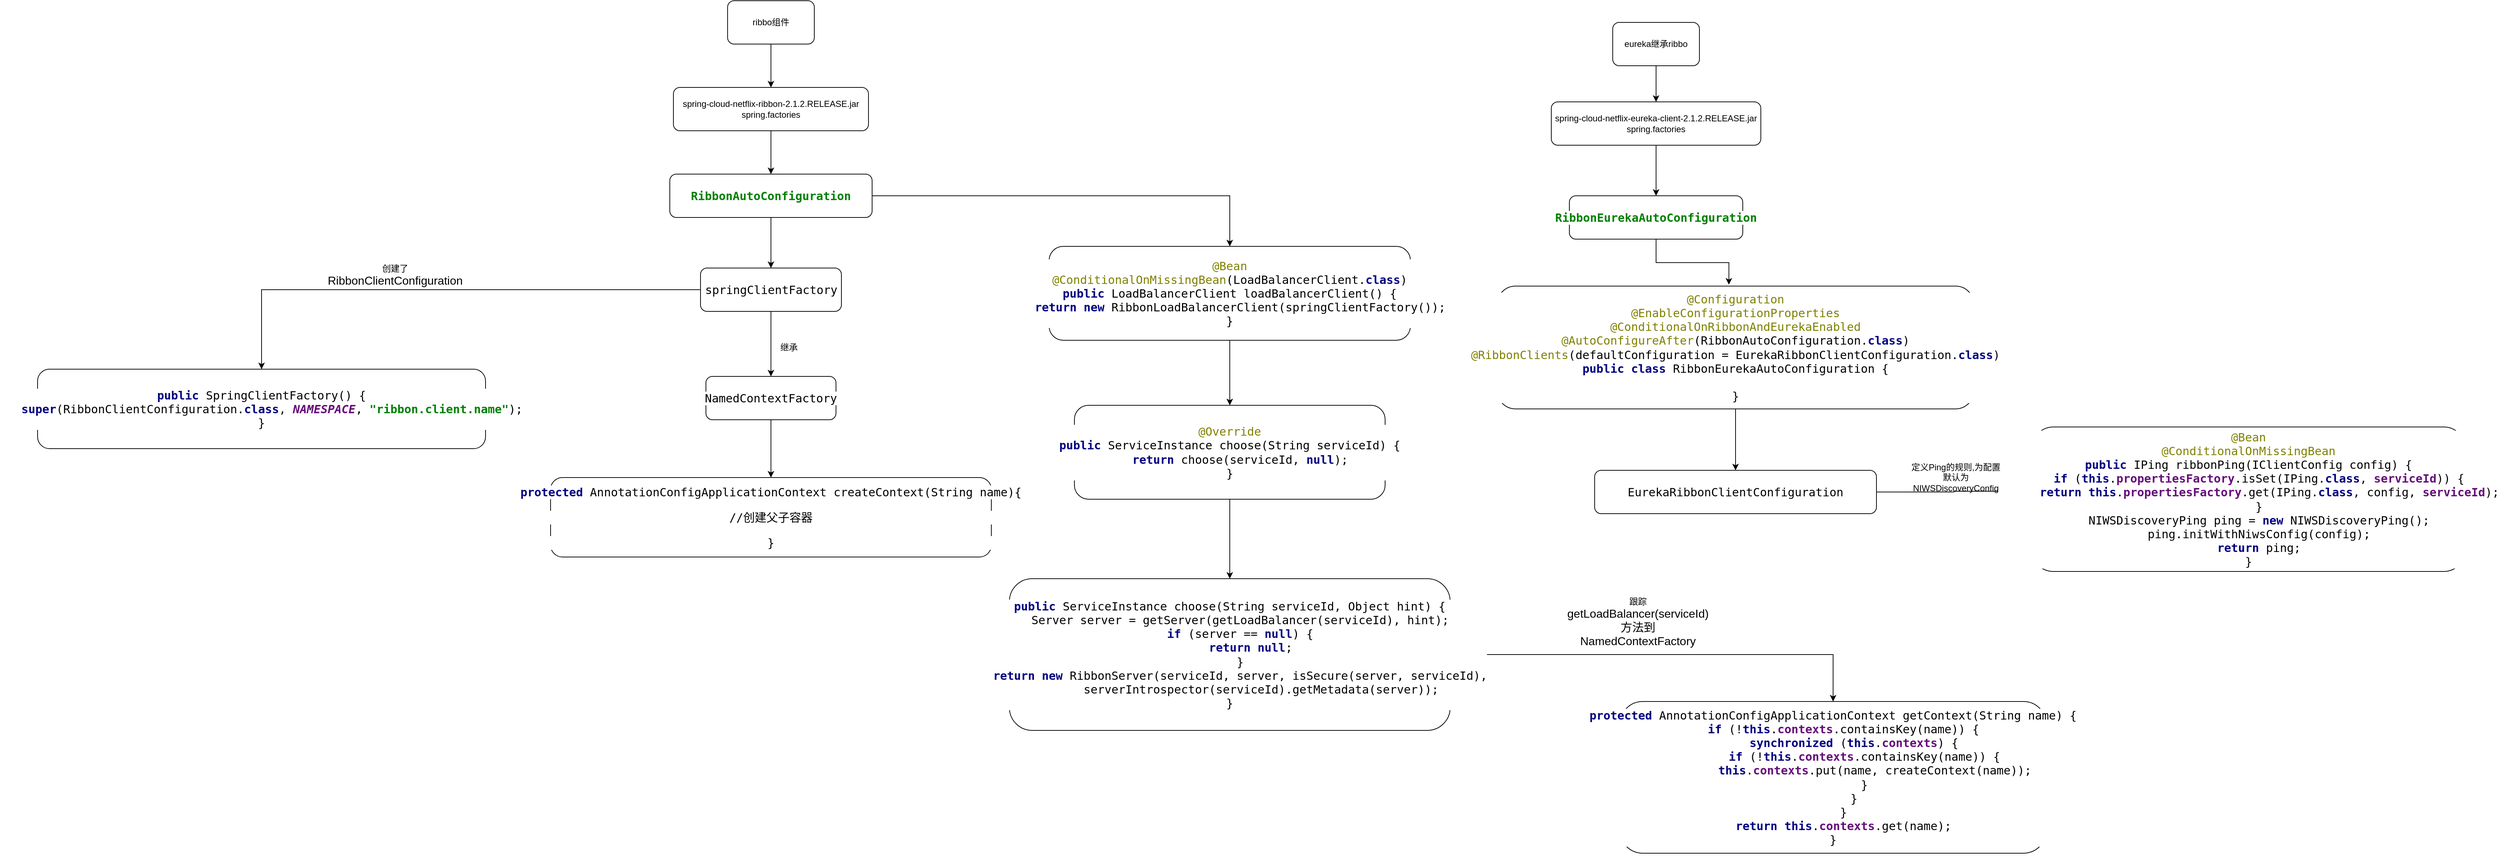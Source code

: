 <mxfile version="14.2.7" type="github">
  <diagram id="s-E9I-J_Y93IWlwAKrD2" name="Page-1">
    <mxGraphModel dx="1894" dy="1655" grid="1" gridSize="10" guides="1" tooltips="1" connect="1" arrows="1" fold="1" page="1" pageScale="1" pageWidth="827" pageHeight="1169" math="0" shadow="0">
      <root>
        <mxCell id="0" />
        <mxCell id="1" parent="0" />
        <mxCell id="WCGH3zQjEyVRS78NS4z2-3" style="edgeStyle=orthogonalEdgeStyle;rounded=0;orthogonalLoop=1;jettySize=auto;html=1;" edge="1" parent="1" source="WCGH3zQjEyVRS78NS4z2-1" target="WCGH3zQjEyVRS78NS4z2-2">
          <mxGeometry relative="1" as="geometry" />
        </mxCell>
        <mxCell id="WCGH3zQjEyVRS78NS4z2-1" value="spring-cloud-netflix-ribbon-2.1.2.RELEASE.jar&lt;br&gt;spring.factories" style="rounded=1;whiteSpace=wrap;html=1;" vertex="1" parent="1">
          <mxGeometry x="260" y="90" width="270" height="60" as="geometry" />
        </mxCell>
        <mxCell id="WCGH3zQjEyVRS78NS4z2-6" style="edgeStyle=orthogonalEdgeStyle;rounded=0;orthogonalLoop=1;jettySize=auto;html=1;" edge="1" parent="1" source="WCGH3zQjEyVRS78NS4z2-2" target="WCGH3zQjEyVRS78NS4z2-4">
          <mxGeometry relative="1" as="geometry" />
        </mxCell>
        <mxCell id="WCGH3zQjEyVRS78NS4z2-12" style="edgeStyle=orthogonalEdgeStyle;rounded=0;orthogonalLoop=1;jettySize=auto;html=1;entryX=0.5;entryY=0;entryDx=0;entryDy=0;" edge="1" parent="1" source="WCGH3zQjEyVRS78NS4z2-2" target="WCGH3zQjEyVRS78NS4z2-11">
          <mxGeometry relative="1" as="geometry" />
        </mxCell>
        <mxCell id="WCGH3zQjEyVRS78NS4z2-2" value="&lt;pre style=&quot;background-color: rgb(255 , 255 , 255) ; font-size: 12pt&quot;&gt;&lt;span style=&quot;color: #008000 ; font-weight: bold&quot;&gt;RibbonAutoConfiguration&lt;/span&gt;&lt;/pre&gt;" style="rounded=1;whiteSpace=wrap;html=1;" vertex="1" parent="1">
          <mxGeometry x="255" y="210" width="280" height="60" as="geometry" />
        </mxCell>
        <mxCell id="WCGH3zQjEyVRS78NS4z2-7" style="edgeStyle=orthogonalEdgeStyle;rounded=0;orthogonalLoop=1;jettySize=auto;html=1;" edge="1" parent="1" source="WCGH3zQjEyVRS78NS4z2-4" target="WCGH3zQjEyVRS78NS4z2-5">
          <mxGeometry relative="1" as="geometry" />
        </mxCell>
        <mxCell id="WCGH3zQjEyVRS78NS4z2-23" style="edgeStyle=orthogonalEdgeStyle;rounded=0;orthogonalLoop=1;jettySize=auto;html=1;" edge="1" parent="1" source="WCGH3zQjEyVRS78NS4z2-4" target="WCGH3zQjEyVRS78NS4z2-22">
          <mxGeometry relative="1" as="geometry" />
        </mxCell>
        <mxCell id="WCGH3zQjEyVRS78NS4z2-4" value="&lt;pre style=&quot;background-color: rgb(255 , 255 , 255) ; font-size: 12pt&quot;&gt;springClientFactory&lt;/pre&gt;" style="rounded=1;whiteSpace=wrap;html=1;" vertex="1" parent="1">
          <mxGeometry x="297.5" y="340" width="195" height="60" as="geometry" />
        </mxCell>
        <mxCell id="WCGH3zQjEyVRS78NS4z2-10" style="edgeStyle=orthogonalEdgeStyle;rounded=0;orthogonalLoop=1;jettySize=auto;html=1;exitX=0.5;exitY=1;exitDx=0;exitDy=0;" edge="1" parent="1" source="WCGH3zQjEyVRS78NS4z2-5" target="WCGH3zQjEyVRS78NS4z2-9">
          <mxGeometry relative="1" as="geometry" />
        </mxCell>
        <mxCell id="WCGH3zQjEyVRS78NS4z2-5" value="&lt;pre style=&quot;background-color: rgb(255 , 255 , 255) ; font-size: 12pt&quot;&gt;NamedContextFactory&lt;/pre&gt;" style="rounded=1;whiteSpace=wrap;html=1;" vertex="1" parent="1">
          <mxGeometry x="305" y="490" width="180" height="60" as="geometry" />
        </mxCell>
        <mxCell id="WCGH3zQjEyVRS78NS4z2-8" value="继承" style="text;html=1;strokeColor=none;fillColor=none;align=center;verticalAlign=middle;whiteSpace=wrap;rounded=0;" vertex="1" parent="1">
          <mxGeometry x="400" y="440" width="40" height="20" as="geometry" />
        </mxCell>
        <mxCell id="WCGH3zQjEyVRS78NS4z2-9" value="&lt;pre style=&quot;background-color: rgb(255 , 255 , 255) ; font-size: 12pt&quot;&gt;&lt;span style=&quot;color: #000080 ; font-weight: bold&quot;&gt;protected &lt;/span&gt;AnnotationConfigApplicationContext createContext(String name){&lt;/pre&gt;&lt;pre style=&quot;background-color: rgb(255 , 255 , 255) ; font-size: 12pt&quot;&gt;//创建父子容器&lt;/pre&gt;&lt;pre style=&quot;background-color: rgb(255 , 255 , 255) ; font-size: 12pt&quot;&gt;}&lt;/pre&gt;" style="rounded=1;whiteSpace=wrap;html=1;" vertex="1" parent="1">
          <mxGeometry x="90" y="630" width="610" height="110" as="geometry" />
        </mxCell>
        <mxCell id="WCGH3zQjEyVRS78NS4z2-14" style="edgeStyle=orthogonalEdgeStyle;rounded=0;orthogonalLoop=1;jettySize=auto;html=1;entryX=0.5;entryY=0;entryDx=0;entryDy=0;" edge="1" parent="1" source="WCGH3zQjEyVRS78NS4z2-11" target="WCGH3zQjEyVRS78NS4z2-13">
          <mxGeometry relative="1" as="geometry" />
        </mxCell>
        <mxCell id="WCGH3zQjEyVRS78NS4z2-11" value="&lt;pre style=&quot;background-color: rgb(255 , 255 , 255) ; font-size: 12pt&quot;&gt;&lt;span style=&quot;color: #808000&quot;&gt;@Bean&lt;br&gt;&lt;/span&gt;&lt;span style=&quot;color: #808000&quot;&gt;@ConditionalOnMissingBean&lt;/span&gt;(LoadBalancerClient.&lt;span style=&quot;color: #000080 ; font-weight: bold&quot;&gt;class&lt;/span&gt;)&lt;br&gt;&lt;span style=&quot;color: #000080 ; font-weight: bold&quot;&gt;public &lt;/span&gt;LoadBalancerClient loadBalancerClient() {&lt;br&gt;   &lt;span style=&quot;color: #000080 ; font-weight: bold&quot;&gt;return new &lt;/span&gt;RibbonLoadBalancerClient(springClientFactory());&lt;br&gt;}&lt;/pre&gt;" style="rounded=1;whiteSpace=wrap;html=1;" vertex="1" parent="1">
          <mxGeometry x="780" y="310" width="500" height="130" as="geometry" />
        </mxCell>
        <mxCell id="WCGH3zQjEyVRS78NS4z2-16" style="edgeStyle=orthogonalEdgeStyle;rounded=0;orthogonalLoop=1;jettySize=auto;html=1;" edge="1" parent="1" source="WCGH3zQjEyVRS78NS4z2-13" target="WCGH3zQjEyVRS78NS4z2-15">
          <mxGeometry relative="1" as="geometry" />
        </mxCell>
        <mxCell id="WCGH3zQjEyVRS78NS4z2-13" value="&lt;pre style=&quot;background-color: rgb(255 , 255 , 255) ; font-size: 12pt&quot;&gt;&lt;span style=&quot;color: #808000&quot;&gt;@Override&lt;br&gt;&lt;/span&gt;&lt;span style=&quot;color: #000080 ; font-weight: bold&quot;&gt;public &lt;/span&gt;ServiceInstance choose(String serviceId) {&lt;br&gt;   &lt;span style=&quot;color: #000080 ; font-weight: bold&quot;&gt;return &lt;/span&gt;choose(serviceId, &lt;span style=&quot;color: #000080 ; font-weight: bold&quot;&gt;null&lt;/span&gt;);&lt;br&gt;}&lt;/pre&gt;" style="rounded=1;whiteSpace=wrap;html=1;" vertex="1" parent="1">
          <mxGeometry x="815" y="530" width="430" height="130" as="geometry" />
        </mxCell>
        <mxCell id="WCGH3zQjEyVRS78NS4z2-20" style="edgeStyle=orthogonalEdgeStyle;rounded=0;orthogonalLoop=1;jettySize=auto;html=1;entryX=0.5;entryY=0;entryDx=0;entryDy=0;" edge="1" parent="1" source="WCGH3zQjEyVRS78NS4z2-15" target="WCGH3zQjEyVRS78NS4z2-17">
          <mxGeometry relative="1" as="geometry" />
        </mxCell>
        <mxCell id="WCGH3zQjEyVRS78NS4z2-15" value="&lt;pre style=&quot;background-color: rgb(255 , 255 , 255) ; font-size: 12pt&quot;&gt;&lt;span style=&quot;color: #000080 ; font-weight: bold&quot;&gt;public &lt;/span&gt;ServiceInstance choose(String serviceId, Object hint) {&lt;br&gt;   Server server = getServer(getLoadBalancer(serviceId), hint);&lt;br&gt;   &lt;span style=&quot;color: #000080 ; font-weight: bold&quot;&gt;if &lt;/span&gt;(server == &lt;span style=&quot;color: #000080 ; font-weight: bold&quot;&gt;null&lt;/span&gt;) {&lt;br&gt;      &lt;span style=&quot;color: #000080 ; font-weight: bold&quot;&gt;return null&lt;/span&gt;;&lt;br&gt;   }&lt;br&gt;   &lt;span style=&quot;color: #000080 ; font-weight: bold&quot;&gt;return new &lt;/span&gt;RibbonServer(serviceId, server, isSecure(server, serviceId),&lt;br&gt;         serverIntrospector(serviceId).getMetadata(server));&lt;br&gt;}&lt;/pre&gt;" style="rounded=1;whiteSpace=wrap;html=1;" vertex="1" parent="1">
          <mxGeometry x="725" y="770" width="610" height="210" as="geometry" />
        </mxCell>
        <mxCell id="WCGH3zQjEyVRS78NS4z2-17" value="&lt;pre style=&quot;background-color: rgb(255 , 255 , 255) ; font-size: 12pt&quot;&gt;&lt;span style=&quot;color: #000080 ; font-weight: bold&quot;&gt;protected &lt;/span&gt;AnnotationConfigApplicationContext getContext(String name) {&lt;br&gt;   &lt;span style=&quot;color: #000080 ; font-weight: bold&quot;&gt;if &lt;/span&gt;(!&lt;span style=&quot;color: #000080 ; font-weight: bold&quot;&gt;this&lt;/span&gt;.&lt;span style=&quot;color: #660e7a ; font-weight: bold&quot;&gt;contexts&lt;/span&gt;.containsKey(name)) {&lt;br&gt;      &lt;span style=&quot;color: #000080 ; font-weight: bold&quot;&gt;synchronized &lt;/span&gt;(&lt;span style=&quot;color: #000080 ; font-weight: bold&quot;&gt;this&lt;/span&gt;.&lt;span style=&quot;color: #660e7a ; font-weight: bold&quot;&gt;contexts&lt;/span&gt;) {&lt;br&gt;         &lt;span style=&quot;color: #000080 ; font-weight: bold&quot;&gt;if &lt;/span&gt;(!&lt;span style=&quot;color: #000080 ; font-weight: bold&quot;&gt;this&lt;/span&gt;.&lt;span style=&quot;color: #660e7a ; font-weight: bold&quot;&gt;contexts&lt;/span&gt;.containsKey(name)) {&lt;br&gt;            &lt;span style=&quot;color: #000080 ; font-weight: bold&quot;&gt;this&lt;/span&gt;.&lt;span style=&quot;color: #660e7a ; font-weight: bold&quot;&gt;contexts&lt;/span&gt;.put(name, createContext(name));&lt;br&gt;         }&lt;br&gt;      }&lt;br&gt;   }&lt;br&gt;   &lt;span style=&quot;color: #000080 ; font-weight: bold&quot;&gt;return this&lt;/span&gt;.&lt;span style=&quot;color: #660e7a ; font-weight: bold&quot;&gt;contexts&lt;/span&gt;.get(name);&lt;br&gt;}&lt;/pre&gt;" style="rounded=1;whiteSpace=wrap;html=1;" vertex="1" parent="1">
          <mxGeometry x="1570" y="940" width="590" height="210" as="geometry" />
        </mxCell>
        <mxCell id="WCGH3zQjEyVRS78NS4z2-19" value="跟踪&lt;span style=&quot;background-color: rgb(255 , 255 , 255) ; font-size: 12pt&quot;&gt;getLoadBalancer(serviceId)方法到&lt;/span&gt;&lt;span style=&quot;background-color: rgb(255 , 255 , 255) ; font-size: 12pt&quot;&gt;NamedContextFactory&lt;/span&gt;" style="text;html=1;strokeColor=none;fillColor=none;align=center;verticalAlign=middle;whiteSpace=wrap;rounded=0;" vertex="1" parent="1">
          <mxGeometry x="1490" y="800" width="210" height="60" as="geometry" />
        </mxCell>
        <mxCell id="WCGH3zQjEyVRS78NS4z2-22" value="&lt;pre style=&quot;background-color: rgb(255 , 255 , 255) ; font-size: 12pt&quot;&gt;&lt;span style=&quot;color: #000080 ; font-weight: bold&quot;&gt;public &lt;/span&gt;SpringClientFactory() {&lt;br&gt;   &lt;span style=&quot;color: #000080 ; font-weight: bold&quot;&gt;super&lt;/span&gt;(RibbonClientConfiguration.&lt;span style=&quot;color: #000080 ; font-weight: bold&quot;&gt;class&lt;/span&gt;, &lt;span style=&quot;color: #660e7a ; font-weight: bold ; font-style: italic&quot;&gt;NAMESPACE&lt;/span&gt;, &lt;span style=&quot;color: #008000 ; font-weight: bold&quot;&gt;&quot;ribbon.client.name&quot;&lt;/span&gt;);&lt;br&gt;}&lt;/pre&gt;" style="rounded=1;whiteSpace=wrap;html=1;" vertex="1" parent="1">
          <mxGeometry x="-620" y="480" width="620" height="110" as="geometry" />
        </mxCell>
        <mxCell id="WCGH3zQjEyVRS78NS4z2-24" value="创建了&lt;span style=&quot;background-color: rgb(255 , 255 , 255) ; font-size: 12pt&quot;&gt;RibbonClientConfiguration&lt;/span&gt;" style="text;html=1;strokeColor=none;fillColor=none;align=center;verticalAlign=middle;whiteSpace=wrap;rounded=0;" vertex="1" parent="1">
          <mxGeometry x="-220" y="340" width="190" height="20" as="geometry" />
        </mxCell>
        <mxCell id="WCGH3zQjEyVRS78NS4z2-26" style="edgeStyle=orthogonalEdgeStyle;rounded=0;orthogonalLoop=1;jettySize=auto;html=1;entryX=0.5;entryY=0;entryDx=0;entryDy=0;" edge="1" parent="1" source="WCGH3zQjEyVRS78NS4z2-25" target="WCGH3zQjEyVRS78NS4z2-1">
          <mxGeometry relative="1" as="geometry" />
        </mxCell>
        <mxCell id="WCGH3zQjEyVRS78NS4z2-25" value="ribbo组件" style="rounded=1;whiteSpace=wrap;html=1;" vertex="1" parent="1">
          <mxGeometry x="335" y="-30" width="120" height="60" as="geometry" />
        </mxCell>
        <mxCell id="WCGH3zQjEyVRS78NS4z2-29" style="edgeStyle=orthogonalEdgeStyle;rounded=0;orthogonalLoop=1;jettySize=auto;html=1;" edge="1" parent="1" source="WCGH3zQjEyVRS78NS4z2-27" target="WCGH3zQjEyVRS78NS4z2-28">
          <mxGeometry relative="1" as="geometry" />
        </mxCell>
        <mxCell id="WCGH3zQjEyVRS78NS4z2-27" value="eureka继承ribbo&lt;br&gt;" style="rounded=1;whiteSpace=wrap;html=1;" vertex="1" parent="1">
          <mxGeometry x="1560" width="120" height="60" as="geometry" />
        </mxCell>
        <mxCell id="WCGH3zQjEyVRS78NS4z2-31" style="edgeStyle=orthogonalEdgeStyle;rounded=0;orthogonalLoop=1;jettySize=auto;html=1;entryX=0.5;entryY=0;entryDx=0;entryDy=0;" edge="1" parent="1" source="WCGH3zQjEyVRS78NS4z2-28" target="WCGH3zQjEyVRS78NS4z2-30">
          <mxGeometry relative="1" as="geometry" />
        </mxCell>
        <mxCell id="WCGH3zQjEyVRS78NS4z2-28" value="spring-cloud-netflix-eureka-client-2.1.2.RELEASE.jar&lt;br&gt;spring.factories" style="rounded=1;whiteSpace=wrap;html=1;" vertex="1" parent="1">
          <mxGeometry x="1475" y="110" width="290" height="60" as="geometry" />
        </mxCell>
        <mxCell id="WCGH3zQjEyVRS78NS4z2-33" style="edgeStyle=orthogonalEdgeStyle;rounded=0;orthogonalLoop=1;jettySize=auto;html=1;entryX=0.486;entryY=-0.012;entryDx=0;entryDy=0;entryPerimeter=0;" edge="1" parent="1" source="WCGH3zQjEyVRS78NS4z2-30" target="WCGH3zQjEyVRS78NS4z2-32">
          <mxGeometry relative="1" as="geometry" />
        </mxCell>
        <mxCell id="WCGH3zQjEyVRS78NS4z2-30" value="&lt;pre style=&quot;background-color: rgb(255 , 255 , 255) ; font-size: 12pt&quot;&gt;&lt;span style=&quot;color: #008000 ; font-weight: bold&quot;&gt;RibbonEurekaAutoConfiguration&lt;/span&gt;&lt;/pre&gt;" style="rounded=1;whiteSpace=wrap;html=1;" vertex="1" parent="1">
          <mxGeometry x="1500" y="240" width="240" height="60" as="geometry" />
        </mxCell>
        <mxCell id="WCGH3zQjEyVRS78NS4z2-35" style="edgeStyle=orthogonalEdgeStyle;rounded=0;orthogonalLoop=1;jettySize=auto;html=1;entryX=0.5;entryY=0;entryDx=0;entryDy=0;" edge="1" parent="1" source="WCGH3zQjEyVRS78NS4z2-32" target="WCGH3zQjEyVRS78NS4z2-34">
          <mxGeometry relative="1" as="geometry" />
        </mxCell>
        <mxCell id="WCGH3zQjEyVRS78NS4z2-32" value="&lt;pre style=&quot;background-color: rgb(255 , 255 , 255) ; font-size: 12pt&quot;&gt;&lt;span style=&quot;color: #808000&quot;&gt;@Configuration&lt;br&gt;&lt;/span&gt;&lt;span style=&quot;color: #808000&quot;&gt;@EnableConfigurationProperties&lt;br&gt;&lt;/span&gt;&lt;span style=&quot;color: #808000&quot;&gt;@ConditionalOnRibbonAndEurekaEnabled&lt;br&gt;&lt;/span&gt;&lt;span style=&quot;color: #808000&quot;&gt;@AutoConfigureAfter&lt;/span&gt;(RibbonAutoConfiguration.&lt;span style=&quot;color: #000080 ; font-weight: bold&quot;&gt;class&lt;/span&gt;)&lt;br&gt;&lt;span style=&quot;color: #808000&quot;&gt;@RibbonClients&lt;/span&gt;(defaultConfiguration = EurekaRibbonClientConfiguration.&lt;span style=&quot;color: #000080 ; font-weight: bold&quot;&gt;class&lt;/span&gt;)&lt;br&gt;&lt;span style=&quot;color: #000080 ; font-weight: bold&quot;&gt;public class &lt;/span&gt;RibbonEurekaAutoConfiguration {&lt;br&gt;&lt;br&gt;}&lt;/pre&gt;" style="rounded=1;whiteSpace=wrap;html=1;" vertex="1" parent="1">
          <mxGeometry x="1400" y="365" width="660" height="170" as="geometry" />
        </mxCell>
        <mxCell id="WCGH3zQjEyVRS78NS4z2-37" style="edgeStyle=orthogonalEdgeStyle;rounded=0;orthogonalLoop=1;jettySize=auto;html=1;entryX=0.003;entryY=0.445;entryDx=0;entryDy=0;entryPerimeter=0;" edge="1" parent="1" source="WCGH3zQjEyVRS78NS4z2-34" target="WCGH3zQjEyVRS78NS4z2-36">
          <mxGeometry relative="1" as="geometry" />
        </mxCell>
        <mxCell id="WCGH3zQjEyVRS78NS4z2-34" value="&lt;pre style=&quot;background-color: rgb(255 , 255 , 255) ; font-size: 12pt&quot;&gt;EurekaRibbonClientConfiguration&lt;/pre&gt;" style="rounded=1;whiteSpace=wrap;html=1;" vertex="1" parent="1">
          <mxGeometry x="1535" y="620" width="390" height="60" as="geometry" />
        </mxCell>
        <mxCell id="WCGH3zQjEyVRS78NS4z2-36" value="&lt;pre style=&quot;background-color: rgb(255 , 255 , 255) ; font-size: 12pt&quot;&gt;&lt;span style=&quot;color: #808000&quot;&gt;@Bean&lt;br&gt;&lt;/span&gt;&lt;span style=&quot;color: #808000&quot;&gt;@ConditionalOnMissingBean&lt;br&gt;&lt;/span&gt;&lt;span style=&quot;color: #000080 ; font-weight: bold&quot;&gt;public &lt;/span&gt;IPing ribbonPing(IClientConfig config) {&lt;br&gt;   &lt;span style=&quot;color: #000080 ; font-weight: bold&quot;&gt;if &lt;/span&gt;(&lt;span style=&quot;color: #000080 ; font-weight: bold&quot;&gt;this&lt;/span&gt;.&lt;span style=&quot;color: #660e7a ; font-weight: bold&quot;&gt;propertiesFactory&lt;/span&gt;.isSet(IPing.&lt;span style=&quot;color: #000080 ; font-weight: bold&quot;&gt;class&lt;/span&gt;, &lt;span style=&quot;color: #660e7a ; font-weight: bold&quot;&gt;serviceId&lt;/span&gt;)) {&lt;br&gt;      &lt;span style=&quot;color: #000080 ; font-weight: bold&quot;&gt;return this&lt;/span&gt;.&lt;span style=&quot;color: #660e7a ; font-weight: bold&quot;&gt;propertiesFactory&lt;/span&gt;.get(IPing.&lt;span style=&quot;color: #000080 ; font-weight: bold&quot;&gt;class&lt;/span&gt;, config, &lt;span style=&quot;color: #660e7a ; font-weight: bold&quot;&gt;serviceId&lt;/span&gt;);&lt;br&gt;   }&lt;br&gt;   NIWSDiscoveryPing ping = &lt;span style=&quot;color: #000080 ; font-weight: bold&quot;&gt;new &lt;/span&gt;NIWSDiscoveryPing();&lt;br&gt;   ping.initWithNiwsConfig(config);&lt;br&gt;   &lt;span style=&quot;color: #000080 ; font-weight: bold&quot;&gt;return &lt;/span&gt;ping;&lt;br&gt;}&lt;/pre&gt;" style="rounded=1;whiteSpace=wrap;html=1;" vertex="1" parent="1">
          <mxGeometry x="2140" y="560" width="600" height="200" as="geometry" />
        </mxCell>
        <mxCell id="WCGH3zQjEyVRS78NS4z2-38" value="定义Ping的规则,为配置默认为NIWSDiscoveryConfig" style="text;html=1;strokeColor=none;fillColor=none;align=center;verticalAlign=middle;whiteSpace=wrap;rounded=0;" vertex="1" parent="1">
          <mxGeometry x="1970" y="620" width="130" height="20" as="geometry" />
        </mxCell>
      </root>
    </mxGraphModel>
  </diagram>
</mxfile>
